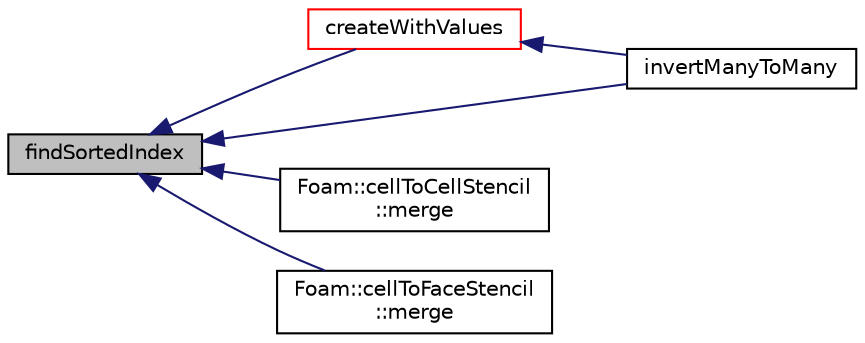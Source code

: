 digraph "findSortedIndex"
{
  bgcolor="transparent";
  edge [fontname="Helvetica",fontsize="10",labelfontname="Helvetica",labelfontsize="10"];
  node [fontname="Helvetica",fontsize="10",shape=record];
  rankdir="LR";
  Node1 [label="findSortedIndex",height=0.2,width=0.4,color="black", fillcolor="grey75", style="filled", fontcolor="black"];
  Node1 -> Node2 [dir="back",color="midnightblue",fontsize="10",style="solid",fontname="Helvetica"];
  Node2 [label="createWithValues",height=0.2,width=0.4,color="red",URL="$a10758.html#aeeca6143ff7b77311c502e416937caf1",tooltip="Opposite of findIndices: set values at indices to given value. "];
  Node2 -> Node3 [dir="back",color="midnightblue",fontsize="10",style="solid",fontname="Helvetica"];
  Node3 [label="invertManyToMany",height=0.2,width=0.4,color="black",URL="$a10758.html#a60361d3b41d646c75759253d819ea911"];
  Node1 -> Node3 [dir="back",color="midnightblue",fontsize="10",style="solid",fontname="Helvetica"];
  Node1 -> Node4 [dir="back",color="midnightblue",fontsize="10",style="solid",fontname="Helvetica"];
  Node4 [label="Foam::cellToCellStencil\l::merge",height=0.2,width=0.4,color="black",URL="$a00240.html#ad68c251a1317ab9021bc860ab75388cc",tooltip="Merge two lists. "];
  Node1 -> Node5 [dir="back",color="midnightblue",fontsize="10",style="solid",fontname="Helvetica"];
  Node5 [label="Foam::cellToFaceStencil\l::merge",height=0.2,width=0.4,color="black",URL="$a00242.html#ad68c251a1317ab9021bc860ab75388cc",tooltip="Merge two lists. "];
}
